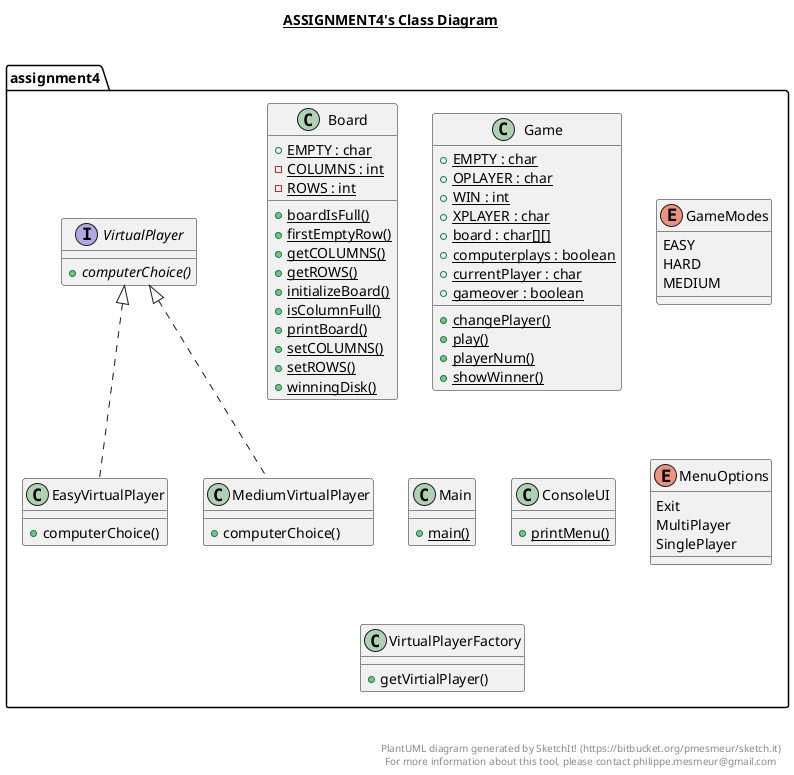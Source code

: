 @startuml

title __ASSIGNMENT4's Class Diagram__\n

  namespace assignment4 {
    class assignment4.Board {
        {static} + EMPTY : char
        {static} - COLUMNS : int
        {static} - ROWS : int
        {static} + boardIsFull()
        {static} + firstEmptyRow()
        {static} + getCOLUMNS()
        {static} + getROWS()
        {static} + initializeBoard()
        {static} + isColumnFull()
        {static} + printBoard()
        {static} + setCOLUMNS()
        {static} + setROWS()
        {static} + winningDisk()
    }
  }
  

  namespace assignment4 {
    class assignment4.EasyVirtualPlayer {
        + computerChoice()
    }
  }
  

  namespace assignment4 {
    class assignment4.Game {
        {static} + EMPTY : char
        {static} + OPLAYER : char
        {static} + WIN : int
        {static} + XPLAYER : char
        {static} + board : char[][]
        {static} + computerplays : boolean
        {static} + currentPlayer : char
        {static} + gameover : boolean
        {static} + changePlayer()
        {static} + play()
        {static} + playerNum()
        {static} + showWinner()
    }
  }
  

  namespace assignment4 {
    enum GameModes {
      EASY
      HARD
      MEDIUM
    }
  }
  

  namespace assignment4 {
    class assignment4.Main {
        {static} + main()
    }
  }
  

  namespace assignment4 {
    class assignment4.MediumVirtualPlayer {
        + computerChoice()
    }
  }
  

  namespace assignment4 {
    class assignment4.ConsoleUI {
        {static} + printMenu()
    }
  }
  

  namespace assignment4 {
    enum MenuOptions {
      Exit
      MultiPlayer
      SinglePlayer
    }
  }
  

  namespace assignment4 {
    interface assignment4.VirtualPlayer {
        {abstract} + computerChoice()
    }
  }
  

  namespace assignment4 {
    class assignment4.VirtualPlayerFactory {
        + getVirtialPlayer()
    }
  }
  

  assignment4.EasyVirtualPlayer .up.|> assignment4.VirtualPlayer
  assignment4.MediumVirtualPlayer .up.|> assignment4.VirtualPlayer


right footer


PlantUML diagram generated by SketchIt! (https://bitbucket.org/pmesmeur/sketch.it)
For more information about this tool, please contact philippe.mesmeur@gmail.com
endfooter

@enduml
